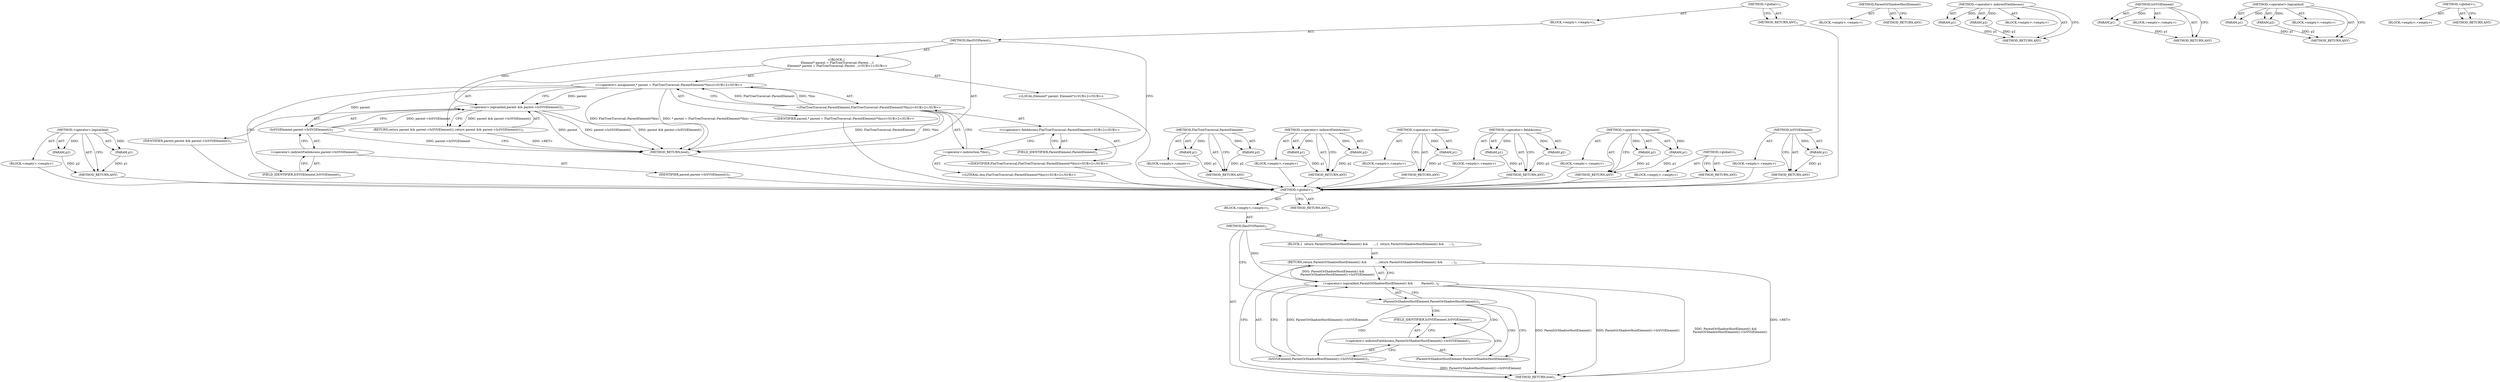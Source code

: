 digraph "IsSVGElement" {
vulnerable_6 [label=<(METHOD,&lt;global&gt;)<SUB>1</SUB>>];
vulnerable_7 [label=<(BLOCK,&lt;empty&gt;,&lt;empty&gt;)<SUB>1</SUB>>];
vulnerable_8 [label=<(METHOD,HasSVGParent)<SUB>1</SUB>>];
vulnerable_9 [label=<(BLOCK,{
  return ParentOrShadowHostElement() &amp;&amp;
     ...,{
  return ParentOrShadowHostElement() &amp;&amp;
     ...)<SUB>1</SUB>>];
vulnerable_10 [label=<(RETURN,return ParentOrShadowHostElement() &amp;&amp;
         ...,return ParentOrShadowHostElement() &amp;&amp;
         ...)<SUB>2</SUB>>];
vulnerable_11 [label=<(&lt;operator&gt;.logicalAnd,ParentOrShadowHostElement() &amp;&amp;
         ParentO...)<SUB>2</SUB>>];
vulnerable_12 [label=<(ParentOrShadowHostElement,ParentOrShadowHostElement())<SUB>2</SUB>>];
vulnerable_13 [label=<(IsSVGElement,ParentOrShadowHostElement()-&gt;IsSVGElement())<SUB>3</SUB>>];
vulnerable_14 [label=<(&lt;operator&gt;.indirectFieldAccess,ParentOrShadowHostElement()-&gt;IsSVGElement)<SUB>3</SUB>>];
vulnerable_15 [label=<(ParentOrShadowHostElement,ParentOrShadowHostElement())<SUB>3</SUB>>];
vulnerable_16 [label=<(FIELD_IDENTIFIER,IsSVGElement,IsSVGElement)<SUB>3</SUB>>];
vulnerable_17 [label=<(METHOD_RETURN,bool)<SUB>1</SUB>>];
vulnerable_19 [label=<(METHOD_RETURN,ANY)<SUB>1</SUB>>];
vulnerable_39 [label=<(METHOD,ParentOrShadowHostElement)>];
vulnerable_40 [label=<(BLOCK,&lt;empty&gt;,&lt;empty&gt;)>];
vulnerable_41 [label=<(METHOD_RETURN,ANY)>];
vulnerable_46 [label=<(METHOD,&lt;operator&gt;.indirectFieldAccess)>];
vulnerable_47 [label=<(PARAM,p1)>];
vulnerable_48 [label=<(PARAM,p2)>];
vulnerable_49 [label=<(BLOCK,&lt;empty&gt;,&lt;empty&gt;)>];
vulnerable_50 [label=<(METHOD_RETURN,ANY)>];
vulnerable_42 [label=<(METHOD,IsSVGElement)>];
vulnerable_43 [label=<(PARAM,p1)>];
vulnerable_44 [label=<(BLOCK,&lt;empty&gt;,&lt;empty&gt;)>];
vulnerable_45 [label=<(METHOD_RETURN,ANY)>];
vulnerable_34 [label=<(METHOD,&lt;operator&gt;.logicalAnd)>];
vulnerable_35 [label=<(PARAM,p1)>];
vulnerable_36 [label=<(PARAM,p2)>];
vulnerable_37 [label=<(BLOCK,&lt;empty&gt;,&lt;empty&gt;)>];
vulnerable_38 [label=<(METHOD_RETURN,ANY)>];
vulnerable_28 [label=<(METHOD,&lt;global&gt;)<SUB>1</SUB>>];
vulnerable_29 [label=<(BLOCK,&lt;empty&gt;,&lt;empty&gt;)>];
vulnerable_30 [label=<(METHOD_RETURN,ANY)>];
fixed_64 [label=<(METHOD,&lt;operator&gt;.logicalAnd)>];
fixed_65 [label=<(PARAM,p1)>];
fixed_66 [label=<(PARAM,p2)>];
fixed_67 [label=<(BLOCK,&lt;empty&gt;,&lt;empty&gt;)>];
fixed_68 [label=<(METHOD_RETURN,ANY)>];
fixed_6 [label=<(METHOD,&lt;global&gt;)<SUB>1</SUB>>];
fixed_7 [label=<(BLOCK,&lt;empty&gt;,&lt;empty&gt;)<SUB>1</SUB>>];
fixed_8 [label=<(METHOD,HasSVGParent)<SUB>1</SUB>>];
fixed_9 [label="<(BLOCK,{
  Element* parent = FlatTreeTraversal::Parent...,{
  Element* parent = FlatTreeTraversal::Parent...)<SUB>1</SUB>>"];
fixed_10 [label="<(LOCAL,Element* parent: Element*)<SUB>2</SUB>>"];
fixed_11 [label="<(&lt;operator&gt;.assignment,* parent = FlatTreeTraversal::ParentElement(*this))<SUB>2</SUB>>"];
fixed_12 [label="<(IDENTIFIER,parent,* parent = FlatTreeTraversal::ParentElement(*this))<SUB>2</SUB>>"];
fixed_13 [label="<(FlatTreeTraversal.ParentElement,FlatTreeTraversal::ParentElement(*this))<SUB>2</SUB>>"];
fixed_14 [label="<(&lt;operator&gt;.fieldAccess,FlatTreeTraversal::ParentElement)<SUB>2</SUB>>"];
fixed_15 [label="<(IDENTIFIER,FlatTreeTraversal,FlatTreeTraversal::ParentElement(*this))<SUB>2</SUB>>"];
fixed_16 [label=<(FIELD_IDENTIFIER,ParentElement,ParentElement)<SUB>2</SUB>>];
fixed_17 [label=<(&lt;operator&gt;.indirection,*this)<SUB>2</SUB>>];
fixed_18 [label="<(LITERAL,this,FlatTreeTraversal::ParentElement(*this))<SUB>2</SUB>>"];
fixed_19 [label=<(RETURN,return parent &amp;&amp; parent-&gt;IsSVGElement();,return parent &amp;&amp; parent-&gt;IsSVGElement();)<SUB>3</SUB>>];
fixed_20 [label=<(&lt;operator&gt;.logicalAnd,parent &amp;&amp; parent-&gt;IsSVGElement())<SUB>3</SUB>>];
fixed_21 [label=<(IDENTIFIER,parent,parent &amp;&amp; parent-&gt;IsSVGElement())<SUB>3</SUB>>];
fixed_22 [label=<(IsSVGElement,parent-&gt;IsSVGElement())<SUB>3</SUB>>];
fixed_23 [label=<(&lt;operator&gt;.indirectFieldAccess,parent-&gt;IsSVGElement)<SUB>3</SUB>>];
fixed_24 [label=<(IDENTIFIER,parent,parent-&gt;IsSVGElement())<SUB>3</SUB>>];
fixed_25 [label=<(FIELD_IDENTIFIER,IsSVGElement,IsSVGElement)<SUB>3</SUB>>];
fixed_26 [label=<(METHOD_RETURN,bool)<SUB>1</SUB>>];
fixed_28 [label=<(METHOD_RETURN,ANY)<SUB>1</SUB>>];
fixed_50 [label=<(METHOD,FlatTreeTraversal.ParentElement)>];
fixed_51 [label=<(PARAM,p1)>];
fixed_52 [label=<(PARAM,p2)>];
fixed_53 [label=<(BLOCK,&lt;empty&gt;,&lt;empty&gt;)>];
fixed_54 [label=<(METHOD_RETURN,ANY)>];
fixed_73 [label=<(METHOD,&lt;operator&gt;.indirectFieldAccess)>];
fixed_74 [label=<(PARAM,p1)>];
fixed_75 [label=<(PARAM,p2)>];
fixed_76 [label=<(BLOCK,&lt;empty&gt;,&lt;empty&gt;)>];
fixed_77 [label=<(METHOD_RETURN,ANY)>];
fixed_60 [label=<(METHOD,&lt;operator&gt;.indirection)>];
fixed_61 [label=<(PARAM,p1)>];
fixed_62 [label=<(BLOCK,&lt;empty&gt;,&lt;empty&gt;)>];
fixed_63 [label=<(METHOD_RETURN,ANY)>];
fixed_55 [label=<(METHOD,&lt;operator&gt;.fieldAccess)>];
fixed_56 [label=<(PARAM,p1)>];
fixed_57 [label=<(PARAM,p2)>];
fixed_58 [label=<(BLOCK,&lt;empty&gt;,&lt;empty&gt;)>];
fixed_59 [label=<(METHOD_RETURN,ANY)>];
fixed_45 [label=<(METHOD,&lt;operator&gt;.assignment)>];
fixed_46 [label=<(PARAM,p1)>];
fixed_47 [label=<(PARAM,p2)>];
fixed_48 [label=<(BLOCK,&lt;empty&gt;,&lt;empty&gt;)>];
fixed_49 [label=<(METHOD_RETURN,ANY)>];
fixed_39 [label=<(METHOD,&lt;global&gt;)<SUB>1</SUB>>];
fixed_40 [label=<(BLOCK,&lt;empty&gt;,&lt;empty&gt;)>];
fixed_41 [label=<(METHOD_RETURN,ANY)>];
fixed_69 [label=<(METHOD,IsSVGElement)>];
fixed_70 [label=<(PARAM,p1)>];
fixed_71 [label=<(BLOCK,&lt;empty&gt;,&lt;empty&gt;)>];
fixed_72 [label=<(METHOD_RETURN,ANY)>];
vulnerable_6 -> vulnerable_7  [key=0, label="AST: "];
vulnerable_6 -> vulnerable_19  [key=0, label="AST: "];
vulnerable_6 -> vulnerable_19  [key=1, label="CFG: "];
vulnerable_7 -> vulnerable_8  [key=0, label="AST: "];
vulnerable_8 -> vulnerable_9  [key=0, label="AST: "];
vulnerable_8 -> vulnerable_17  [key=0, label="AST: "];
vulnerable_8 -> vulnerable_12  [key=0, label="CFG: "];
vulnerable_8 -> vulnerable_11  [key=0, label="DDG: "];
vulnerable_9 -> vulnerable_10  [key=0, label="AST: "];
vulnerable_10 -> vulnerable_11  [key=0, label="AST: "];
vulnerable_10 -> vulnerable_17  [key=0, label="CFG: "];
vulnerable_10 -> vulnerable_17  [key=1, label="DDG: &lt;RET&gt;"];
vulnerable_11 -> vulnerable_12  [key=0, label="AST: "];
vulnerable_11 -> vulnerable_13  [key=0, label="AST: "];
vulnerable_11 -> vulnerable_10  [key=0, label="CFG: "];
vulnerable_11 -> vulnerable_10  [key=1, label="DDG: ParentOrShadowHostElement() &amp;&amp;
         ParentOrShadowHostElement()-&gt;IsSVGElement()"];
vulnerable_11 -> vulnerable_17  [key=0, label="DDG: ParentOrShadowHostElement()"];
vulnerable_11 -> vulnerable_17  [key=1, label="DDG: ParentOrShadowHostElement()-&gt;IsSVGElement()"];
vulnerable_11 -> vulnerable_17  [key=2, label="DDG: ParentOrShadowHostElement() &amp;&amp;
         ParentOrShadowHostElement()-&gt;IsSVGElement()"];
vulnerable_12 -> vulnerable_15  [key=0, label="CFG: "];
vulnerable_12 -> vulnerable_15  [key=1, label="CDG: "];
vulnerable_12 -> vulnerable_11  [key=0, label="CFG: "];
vulnerable_12 -> vulnerable_16  [key=0, label="CDG: "];
vulnerable_12 -> vulnerable_13  [key=0, label="CDG: "];
vulnerable_12 -> vulnerable_14  [key=0, label="CDG: "];
vulnerable_13 -> vulnerable_14  [key=0, label="AST: "];
vulnerable_13 -> vulnerable_11  [key=0, label="CFG: "];
vulnerable_13 -> vulnerable_11  [key=1, label="DDG: ParentOrShadowHostElement()-&gt;IsSVGElement"];
vulnerable_13 -> vulnerable_17  [key=0, label="DDG: ParentOrShadowHostElement()-&gt;IsSVGElement"];
vulnerable_14 -> vulnerable_15  [key=0, label="AST: "];
vulnerable_14 -> vulnerable_16  [key=0, label="AST: "];
vulnerable_14 -> vulnerable_13  [key=0, label="CFG: "];
vulnerable_15 -> vulnerable_16  [key=0, label="CFG: "];
vulnerable_16 -> vulnerable_14  [key=0, label="CFG: "];
vulnerable_39 -> vulnerable_40  [key=0, label="AST: "];
vulnerable_39 -> vulnerable_41  [key=0, label="AST: "];
vulnerable_39 -> vulnerable_41  [key=1, label="CFG: "];
vulnerable_46 -> vulnerable_47  [key=0, label="AST: "];
vulnerable_46 -> vulnerable_47  [key=1, label="DDG: "];
vulnerable_46 -> vulnerable_49  [key=0, label="AST: "];
vulnerable_46 -> vulnerable_48  [key=0, label="AST: "];
vulnerable_46 -> vulnerable_48  [key=1, label="DDG: "];
vulnerable_46 -> vulnerable_50  [key=0, label="AST: "];
vulnerable_46 -> vulnerable_50  [key=1, label="CFG: "];
vulnerable_47 -> vulnerable_50  [key=0, label="DDG: p1"];
vulnerable_48 -> vulnerable_50  [key=0, label="DDG: p2"];
vulnerable_42 -> vulnerable_43  [key=0, label="AST: "];
vulnerable_42 -> vulnerable_43  [key=1, label="DDG: "];
vulnerable_42 -> vulnerable_44  [key=0, label="AST: "];
vulnerable_42 -> vulnerable_45  [key=0, label="AST: "];
vulnerable_42 -> vulnerable_45  [key=1, label="CFG: "];
vulnerable_43 -> vulnerable_45  [key=0, label="DDG: p1"];
vulnerable_34 -> vulnerable_35  [key=0, label="AST: "];
vulnerable_34 -> vulnerable_35  [key=1, label="DDG: "];
vulnerable_34 -> vulnerable_37  [key=0, label="AST: "];
vulnerable_34 -> vulnerable_36  [key=0, label="AST: "];
vulnerable_34 -> vulnerable_36  [key=1, label="DDG: "];
vulnerable_34 -> vulnerable_38  [key=0, label="AST: "];
vulnerable_34 -> vulnerable_38  [key=1, label="CFG: "];
vulnerable_35 -> vulnerable_38  [key=0, label="DDG: p1"];
vulnerable_36 -> vulnerable_38  [key=0, label="DDG: p2"];
vulnerable_28 -> vulnerable_29  [key=0, label="AST: "];
vulnerable_28 -> vulnerable_30  [key=0, label="AST: "];
vulnerable_28 -> vulnerable_30  [key=1, label="CFG: "];
fixed_64 -> fixed_65  [key=0, label="AST: "];
fixed_64 -> fixed_65  [key=1, label="DDG: "];
fixed_64 -> fixed_67  [key=0, label="AST: "];
fixed_64 -> fixed_66  [key=0, label="AST: "];
fixed_64 -> fixed_66  [key=1, label="DDG: "];
fixed_64 -> fixed_68  [key=0, label="AST: "];
fixed_64 -> fixed_68  [key=1, label="CFG: "];
fixed_65 -> fixed_68  [key=0, label="DDG: p1"];
fixed_66 -> fixed_68  [key=0, label="DDG: p2"];
fixed_67 -> vulnerable_6  [key=0];
fixed_68 -> vulnerable_6  [key=0];
fixed_6 -> fixed_7  [key=0, label="AST: "];
fixed_6 -> fixed_28  [key=0, label="AST: "];
fixed_6 -> fixed_28  [key=1, label="CFG: "];
fixed_7 -> fixed_8  [key=0, label="AST: "];
fixed_8 -> fixed_9  [key=0, label="AST: "];
fixed_8 -> fixed_26  [key=0, label="AST: "];
fixed_8 -> fixed_16  [key=0, label="CFG: "];
fixed_8 -> fixed_20  [key=0, label="DDG: "];
fixed_9 -> fixed_10  [key=0, label="AST: "];
fixed_9 -> fixed_11  [key=0, label="AST: "];
fixed_9 -> fixed_19  [key=0, label="AST: "];
fixed_10 -> vulnerable_6  [key=0];
fixed_11 -> fixed_12  [key=0, label="AST: "];
fixed_11 -> fixed_13  [key=0, label="AST: "];
fixed_11 -> fixed_20  [key=0, label="CFG: "];
fixed_11 -> fixed_20  [key=1, label="DDG: parent"];
fixed_11 -> fixed_25  [key=0, label="CFG: "];
fixed_11 -> fixed_26  [key=0, label="DDG: FlatTreeTraversal::ParentElement(*this)"];
fixed_11 -> fixed_26  [key=1, label="DDG: * parent = FlatTreeTraversal::ParentElement(*this)"];
fixed_11 -> fixed_22  [key=0, label="DDG: parent"];
fixed_12 -> vulnerable_6  [key=0];
fixed_13 -> fixed_14  [key=0, label="AST: "];
fixed_13 -> fixed_17  [key=0, label="AST: "];
fixed_13 -> fixed_11  [key=0, label="CFG: "];
fixed_13 -> fixed_11  [key=1, label="DDG: FlatTreeTraversal::ParentElement"];
fixed_13 -> fixed_11  [key=2, label="DDG: *this"];
fixed_13 -> fixed_26  [key=0, label="DDG: FlatTreeTraversal::ParentElement"];
fixed_13 -> fixed_26  [key=1, label="DDG: *this"];
fixed_14 -> fixed_15  [key=0, label="AST: "];
fixed_14 -> fixed_16  [key=0, label="AST: "];
fixed_14 -> fixed_17  [key=0, label="CFG: "];
fixed_15 -> vulnerable_6  [key=0];
fixed_16 -> fixed_14  [key=0, label="CFG: "];
fixed_17 -> fixed_18  [key=0, label="AST: "];
fixed_17 -> fixed_13  [key=0, label="CFG: "];
fixed_18 -> vulnerable_6  [key=0];
fixed_19 -> fixed_20  [key=0, label="AST: "];
fixed_19 -> fixed_26  [key=0, label="CFG: "];
fixed_19 -> fixed_26  [key=1, label="DDG: &lt;RET&gt;"];
fixed_20 -> fixed_21  [key=0, label="AST: "];
fixed_20 -> fixed_22  [key=0, label="AST: "];
fixed_20 -> fixed_19  [key=0, label="CFG: "];
fixed_20 -> fixed_19  [key=1, label="DDG: parent &amp;&amp; parent-&gt;IsSVGElement()"];
fixed_20 -> fixed_26  [key=0, label="DDG: parent"];
fixed_20 -> fixed_26  [key=1, label="DDG: parent-&gt;IsSVGElement()"];
fixed_20 -> fixed_26  [key=2, label="DDG: parent &amp;&amp; parent-&gt;IsSVGElement()"];
fixed_21 -> vulnerable_6  [key=0];
fixed_22 -> fixed_23  [key=0, label="AST: "];
fixed_22 -> fixed_20  [key=0, label="CFG: "];
fixed_22 -> fixed_20  [key=1, label="DDG: parent-&gt;IsSVGElement"];
fixed_22 -> fixed_26  [key=0, label="DDG: parent-&gt;IsSVGElement"];
fixed_23 -> fixed_24  [key=0, label="AST: "];
fixed_23 -> fixed_25  [key=0, label="AST: "];
fixed_23 -> fixed_22  [key=0, label="CFG: "];
fixed_24 -> vulnerable_6  [key=0];
fixed_25 -> fixed_23  [key=0, label="CFG: "];
fixed_26 -> vulnerable_6  [key=0];
fixed_28 -> vulnerable_6  [key=0];
fixed_50 -> fixed_51  [key=0, label="AST: "];
fixed_50 -> fixed_51  [key=1, label="DDG: "];
fixed_50 -> fixed_53  [key=0, label="AST: "];
fixed_50 -> fixed_52  [key=0, label="AST: "];
fixed_50 -> fixed_52  [key=1, label="DDG: "];
fixed_50 -> fixed_54  [key=0, label="AST: "];
fixed_50 -> fixed_54  [key=1, label="CFG: "];
fixed_51 -> fixed_54  [key=0, label="DDG: p1"];
fixed_52 -> fixed_54  [key=0, label="DDG: p2"];
fixed_53 -> vulnerable_6  [key=0];
fixed_54 -> vulnerable_6  [key=0];
fixed_73 -> fixed_74  [key=0, label="AST: "];
fixed_73 -> fixed_74  [key=1, label="DDG: "];
fixed_73 -> fixed_76  [key=0, label="AST: "];
fixed_73 -> fixed_75  [key=0, label="AST: "];
fixed_73 -> fixed_75  [key=1, label="DDG: "];
fixed_73 -> fixed_77  [key=0, label="AST: "];
fixed_73 -> fixed_77  [key=1, label="CFG: "];
fixed_74 -> fixed_77  [key=0, label="DDG: p1"];
fixed_75 -> fixed_77  [key=0, label="DDG: p2"];
fixed_76 -> vulnerable_6  [key=0];
fixed_77 -> vulnerable_6  [key=0];
fixed_60 -> fixed_61  [key=0, label="AST: "];
fixed_60 -> fixed_61  [key=1, label="DDG: "];
fixed_60 -> fixed_62  [key=0, label="AST: "];
fixed_60 -> fixed_63  [key=0, label="AST: "];
fixed_60 -> fixed_63  [key=1, label="CFG: "];
fixed_61 -> fixed_63  [key=0, label="DDG: p1"];
fixed_62 -> vulnerable_6  [key=0];
fixed_63 -> vulnerable_6  [key=0];
fixed_55 -> fixed_56  [key=0, label="AST: "];
fixed_55 -> fixed_56  [key=1, label="DDG: "];
fixed_55 -> fixed_58  [key=0, label="AST: "];
fixed_55 -> fixed_57  [key=0, label="AST: "];
fixed_55 -> fixed_57  [key=1, label="DDG: "];
fixed_55 -> fixed_59  [key=0, label="AST: "];
fixed_55 -> fixed_59  [key=1, label="CFG: "];
fixed_56 -> fixed_59  [key=0, label="DDG: p1"];
fixed_57 -> fixed_59  [key=0, label="DDG: p2"];
fixed_58 -> vulnerable_6  [key=0];
fixed_59 -> vulnerable_6  [key=0];
fixed_45 -> fixed_46  [key=0, label="AST: "];
fixed_45 -> fixed_46  [key=1, label="DDG: "];
fixed_45 -> fixed_48  [key=0, label="AST: "];
fixed_45 -> fixed_47  [key=0, label="AST: "];
fixed_45 -> fixed_47  [key=1, label="DDG: "];
fixed_45 -> fixed_49  [key=0, label="AST: "];
fixed_45 -> fixed_49  [key=1, label="CFG: "];
fixed_46 -> fixed_49  [key=0, label="DDG: p1"];
fixed_47 -> fixed_49  [key=0, label="DDG: p2"];
fixed_48 -> vulnerable_6  [key=0];
fixed_49 -> vulnerable_6  [key=0];
fixed_39 -> fixed_40  [key=0, label="AST: "];
fixed_39 -> fixed_41  [key=0, label="AST: "];
fixed_39 -> fixed_41  [key=1, label="CFG: "];
fixed_40 -> vulnerable_6  [key=0];
fixed_41 -> vulnerable_6  [key=0];
fixed_69 -> fixed_70  [key=0, label="AST: "];
fixed_69 -> fixed_70  [key=1, label="DDG: "];
fixed_69 -> fixed_71  [key=0, label="AST: "];
fixed_69 -> fixed_72  [key=0, label="AST: "];
fixed_69 -> fixed_72  [key=1, label="CFG: "];
fixed_70 -> fixed_72  [key=0, label="DDG: p1"];
fixed_71 -> vulnerable_6  [key=0];
fixed_72 -> vulnerable_6  [key=0];
}
